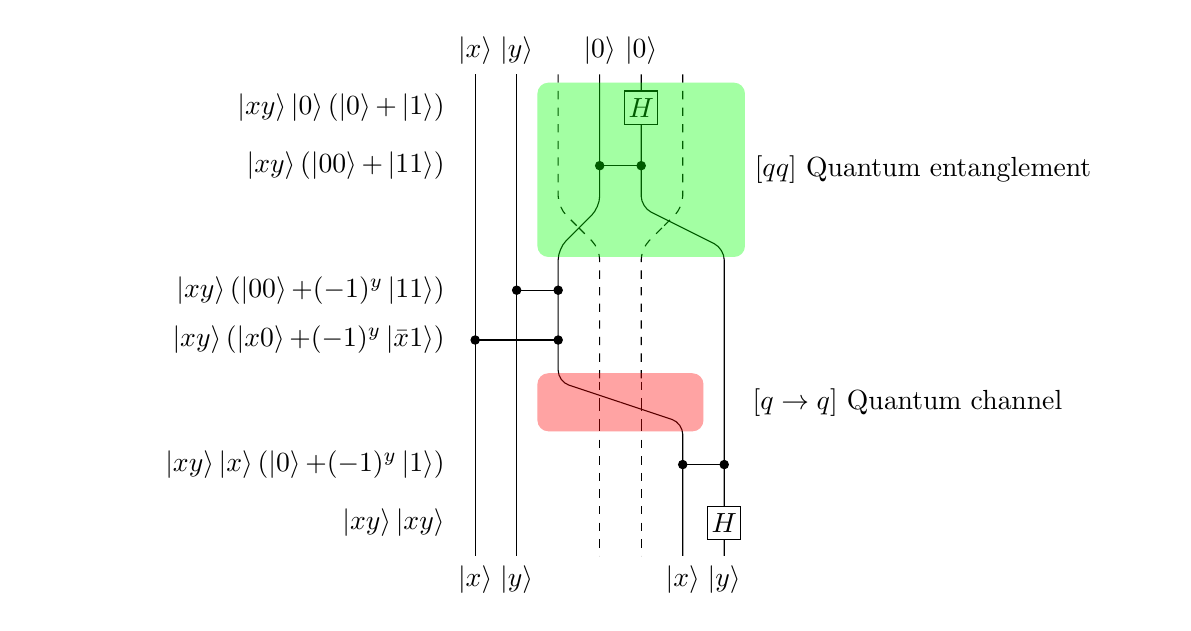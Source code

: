 \providecommand{\ket}[1]{\left|#1\right\rangle}
\begin{tikzpicture}[scale=1.0,x=1pt,y=1pt]
\filldraw[color=white] (7.5, 0.0) rectangle (-97.5, -174.0);
% Drawing wires
% Line 3: a1 W \ket{y} \ket{y}
\draw[color=black] (-75.0,0.0) -- (-75.0,-174.0);
\draw[color=black] (-75.0,0.0) node[above] {$\ket{y}$};
% Line 2: a0 W \ket{x} \ket{x}
\draw[color=black] (-90.0,0.0) -- (-90.0,-174.0);
\draw[color=black] (-90.0,0.0) node[above] {$\ket{x}$};
% Line 6: b0 W \ket{0} \ket{x}
\draw[color=black,rounded corners=4.0pt] (-45.0,0.0) -- (-45.0,-48.0) -- (-52.5,-55.5);
\draw[color=black,rounded corners=4.0pt] (-52.5,-55.5) -- (-60.0,-63.0) -- (-60.0,-111.0) -- (-37.5,-118.5);
\draw[color=black,rounded corners=4.0pt] (-37.5,-118.5) -- (-15.0,-126.0) -- (-15.0,-174.0);
\draw[color=black] (-45.0,0.0) node[above] {$\ket{0}$};
% Line 7: b1 W \ket{0} \ket{y}
\draw[color=black,rounded corners=4.0pt] (-30.0,0.0) -- (-30.0,-48.0) -- (-15.0,-55.5);
\draw[color=black,rounded corners=4.0pt] (-15.0,-55.5) -- (-0.0,-63.0) -- (-0.0,-174.0);
\draw[color=black] (-30.0,0.0) node[above] {$\ket{0}$};
% Line 9: blank W type=o
% Line 8: x2 W style=dashed
\draw[color=black,dashed,rounded corners=4.0pt] (-15.0,0.0) -- (-15.0,-48.0) -- (-22.5,-55.5);
\draw[color=black,dashed,rounded corners=4.0pt] (-22.5,-55.5) -- (-30.0,-63.0) -- (-30.0,-111.0);
\draw[color=black,dashed] (-30.0,-111.0) -- (-30.0,-118.5);
\draw[color=black,dashed] (-30.0,-118.5) -- (-30.0,-126.0);
\draw[color=black,dashed] (-30.0,-126.0) -- (-30.0,-174.0);
% Line 4: x1 W style=dashed
\draw[color=black,dashed,rounded corners=4.0pt] (-60.0,0.0) -- (-60.0,-48.0) -- (-52.5,-55.5);
\draw[color=black,dashed,rounded corners=4.0pt] (-52.5,-55.5) -- (-45.0,-63.0) -- (-45.0,-111.0);
\draw[color=black,dashed] (-45.0,-111.0) -- (-45.0,-118.5);
\draw[color=black,dashed] (-45.0,-118.5) -- (-45.0,-126.0);
\draw[color=black,dashed] (-45.0,-126.0) -- (-45.0,-174.0);
% Done with wires; drawing gates
% Line 12: b1 H    % $\ket{xy}\ket{0}(\ket{0}{+}\ket{1})$
\draw (-97.5, -12.0) node[text width=144pt,left,text ragged left] {$\ket{xy}\ket{0}(\ket{0}{+}\ket{1})$};
\begin{scope}
\draw[fill=white] (-30.0, -12.0) +(-45.0:8.485pt and 8.485pt) -- +(45.0:8.485pt and 8.485pt) -- +(135.0:8.485pt and 8.485pt) -- +(225.0:8.485pt and 8.485pt) -- cycle;
\clip (-30.0, -12.0) +(-45.0:8.485pt and 8.485pt) -- +(45.0:8.485pt and 8.485pt) -- +(135.0:8.485pt and 8.485pt) -- +(225.0:8.485pt and 8.485pt) -- cycle;
\draw (-30.0, -12.0) node {$H$};
\end{scope}
% Line 13: b0 b1   % $\ket{xy}(\ket{00}{+}\ket{11})$
\draw (-97.5, -33.0) node[text width=144pt,left,text ragged left] {$\ket{xy}(\ket{00}{+}\ket{11})$};
\draw (-45.0,-33.0) -- (-30.0,-33.0);
\filldraw (-45.0, -33.0) circle(1.5pt);
\filldraw (-30.0, -33.0) circle(1.5pt);
% Line 14: b0 x1 x2 blank b1 PERMUTE
% Line 15: a1 b0 % $\ket{xy}(\ket{00}{+}(-1)^{y}\ket{11})$
\draw (-97.5, -78.0) node[text width=144pt,left,text ragged left] {$\ket{xy}(\ket{00}{+}(-1)^{y}\ket{11})$};
\draw (-75.0,-78.0) -- (-60.0,-78.0);
\filldraw (-75.0, -78.0) circle(1.5pt);
\filldraw (-60.0, -78.0) circle(1.5pt);
% Line 16: b0 a0 % $\ket{xy}(\ket{x 0}{+}(-1)^{y}\ket{\bar{x} 1})$
\draw (-97.5, -96.0) node[text width=144pt,left,text ragged left] {$\ket{xy}(\ket{x 0}{+}(-1)^{y}\ket{\bar{x} 1})$};
\draw (-90.0,-96.0) -- (-60.0,-96.0);
\filldraw (-60.0, -96.0) circle(1.5pt);
\filldraw (-90.0, -96.0) circle(1.5pt);
% Line 17: blank b0 PERMUTE
% Line 18: b0 b1   % $\ket{xy}\ket{x}(\ket{0}{+}(-1)^{y}\ket{1})$
\draw (-97.5, -141.0) node[text width=144pt,left,text ragged left] {$\ket{xy}\ket{x}(\ket{0}{+}(-1)^{y}\ket{1})$};
\draw (-15.0,-141.0) -- (-0.0,-141.0);
\filldraw (-15.0, -141.0) circle(1.5pt);
\filldraw (-0.0, -141.0) circle(1.5pt);
% Line 19: b1 H    % $\ket{xy}\ket{x y}$
\draw (-97.5, -162.0) node[text width=144pt,left,text ragged left] {$\ket{xy}\ket{x y}$};
\begin{scope}
\draw[fill=white] (0.0, -162.0) +(-45.0:8.485pt and 8.485pt) -- +(45.0:8.485pt and 8.485pt) -- +(135.0:8.485pt and 8.485pt) -- +(225.0:8.485pt and 8.485pt) -- cycle;
\clip (0.0, -162.0) +(-45.0:8.485pt and 8.485pt) -- +(45.0:8.485pt and 8.485pt) -- +(135.0:8.485pt and 8.485pt) -- +(225.0:8.485pt and 8.485pt) -- cycle;
\draw (0.0, -162.0) node {$H$};
\end{scope}
% Done with gates; drawing ending labels
\draw[color=black] (-75.0,-174.0) node[below] {$\ket{y}$};
\draw[color=black] (-90.0,-174.0) node[below] {$\ket{x}$};
\draw[color=black] (-15.0,-174.0) node[below] {$\ket{x}$};
\draw[color=black] (-0.0,-174.0) node[below] {$\ket{y}$};
% Done with ending labels; drawing cut lines and comments
% Line 22: x1 b1 x2 blank @ 0 2 fill=green style=rounded_corners %% $[qq]$ Quantum entanglement
\draw[draw opacity=0.0,fill opacity=0.2,fill=green,rounded corners] (-67.5,-3.0) rectangle (7.5,-66.0);
\draw (7.5, -34.5) node[text width=144pt,right] {$[qq]$ Quantum entanglement};
\draw[draw opacity=0.0,fill opacity=0.2,fill=green,rounded corners] (-67.5,-3.0) rectangle (7.5,-66.0);
% Line 23: b0 x1 x2 blank @ 5 5 fill=red style=rounded_corners %% \hspace{.5cm}$[q\rightarrow q]$ Quantum channel
\draw[draw opacity=0.0,fill opacity=0.2,fill=red,rounded corners] (-67.5,-108.0) rectangle (-7.5,-129.0);
\draw (-7.5, -118.5) node[text width=144pt,right] {\hspace{.5cm}$[q\rightarrow q]$ Quantum channel};
\draw[draw opacity=0.0,fill opacity=0.2,fill=red,rounded corners] (-67.5,-108.0) rectangle (-7.5,-129.0);
% Done with comments
\end{tikzpicture}
